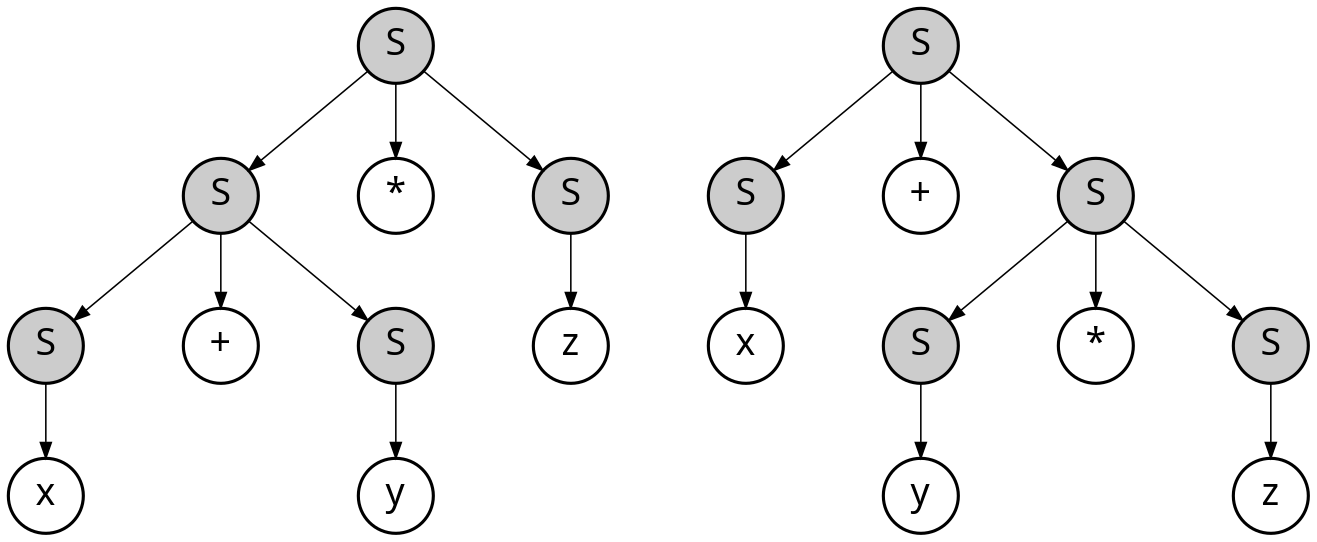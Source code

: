 digraph {
	graph [nodesep=.66,ranksep=.5,splines=line,bgcolor="transparent"]
	edge [penwidth=.75,arrowsize=.75]
	node [shape=circle,style=filled,fillcolor="#cccccc",fontname="Source Code Pro,Ubuntu Mono",penwidth=1.5,width=0.5,margin=0,fontsize=18,label="S"]

	subgraph {rank=same
		A,B,C [style="invis"]
		a,k
	}
	C -> {A B} [style="invis"]
	B -> a [style="invis"]
	a -> {b c d}
	b -> {e f g}
	d -> j
	e -> h
	g -> i

	k -> {l m n}
	l -> o
	n -> {p q r}
	p -> s
	r -> t

	c,q [label="*"]
	f,m [label="+"]
	h,o [label="x"]
	i,s [label="y"]
	j,t [label="z"]
	c,f,h,i,j,m,o,q,s,t [fillcolor="#ffffff"]
}
